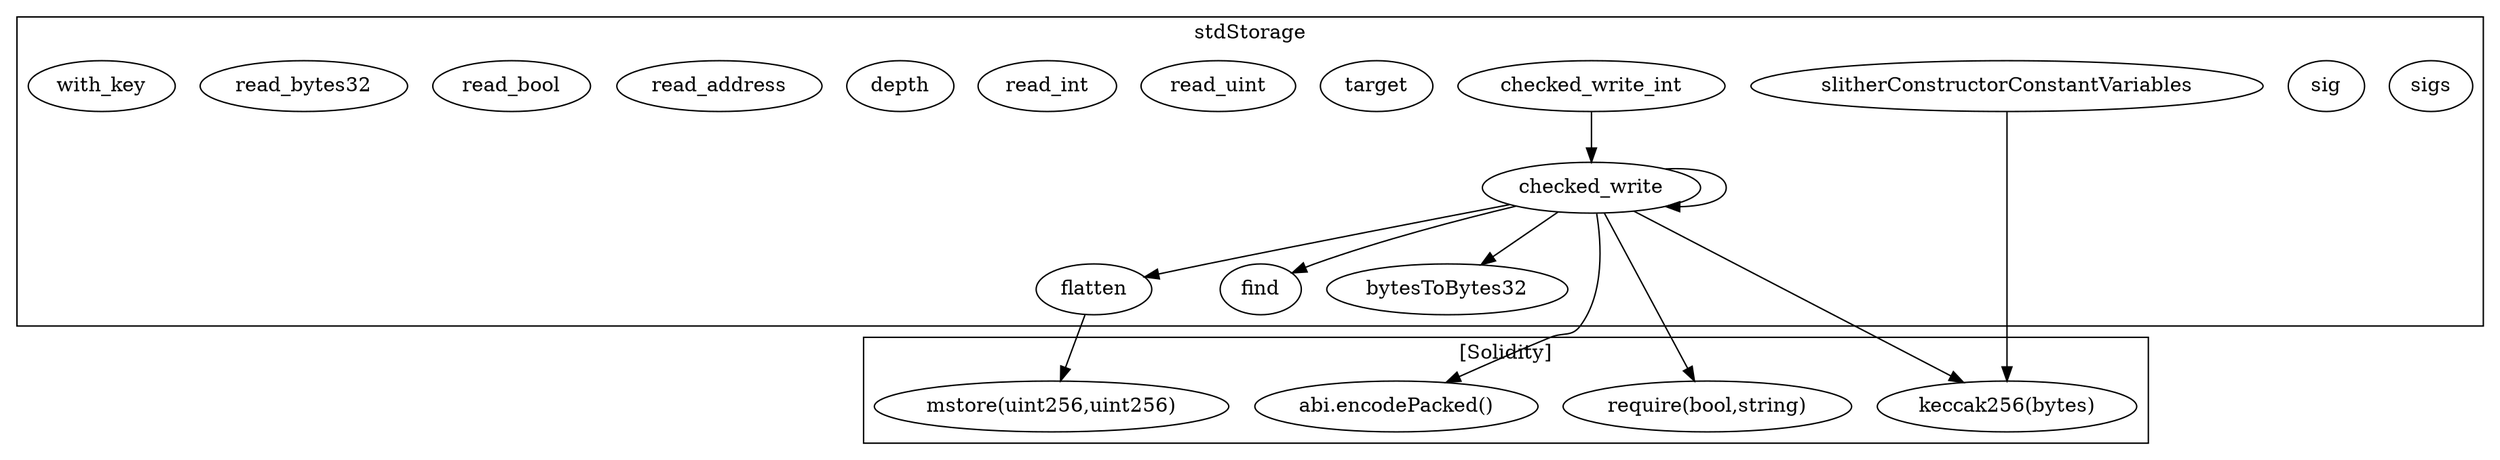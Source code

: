 strict digraph {
subgraph cluster_10371_stdStorage {
label = "stdStorage"
"10371_sigs" [label="sigs"]
"10371_sig" [label="sig"]
"10371_bytesToBytes32" [label="bytesToBytes32"]
"10371_checked_write_int" [label="checked_write_int"]
"10371_slitherConstructorConstantVariables" [label="slitherConstructorConstantVariables"]
"10371_flatten" [label="flatten"]
"10371_target" [label="target"]
"10371_read_uint" [label="read_uint"]
"10371_read_int" [label="read_int"]
"10371_depth" [label="depth"]
"10371_read_address" [label="read_address"]
"10371_find" [label="find"]
"10371_read_bool" [label="read_bool"]
"10371_checked_write" [label="checked_write"]
"10371_read_bytes32" [label="read_bytes32"]
"10371_with_key" [label="with_key"]
"10371_checked_write" -> "10371_bytesToBytes32"
"10371_checked_write_int" -> "10371_checked_write"
"10371_checked_write" -> "10371_checked_write"
"10371_checked_write" -> "10371_flatten"
"10371_checked_write" -> "10371_find"
}subgraph cluster_solidity {
label = "[Solidity]"
"mstore(uint256,uint256)" 
"keccak256(bytes)" 
"abi.encodePacked()" 
"require(bool,string)" 
"10371_checked_write" -> "require(bool,string)"
"10371_flatten" -> "mstore(uint256,uint256)"
"10371_slitherConstructorConstantVariables" -> "keccak256(bytes)"
"10371_checked_write" -> "abi.encodePacked()"
"10371_checked_write" -> "keccak256(bytes)"
}
}
